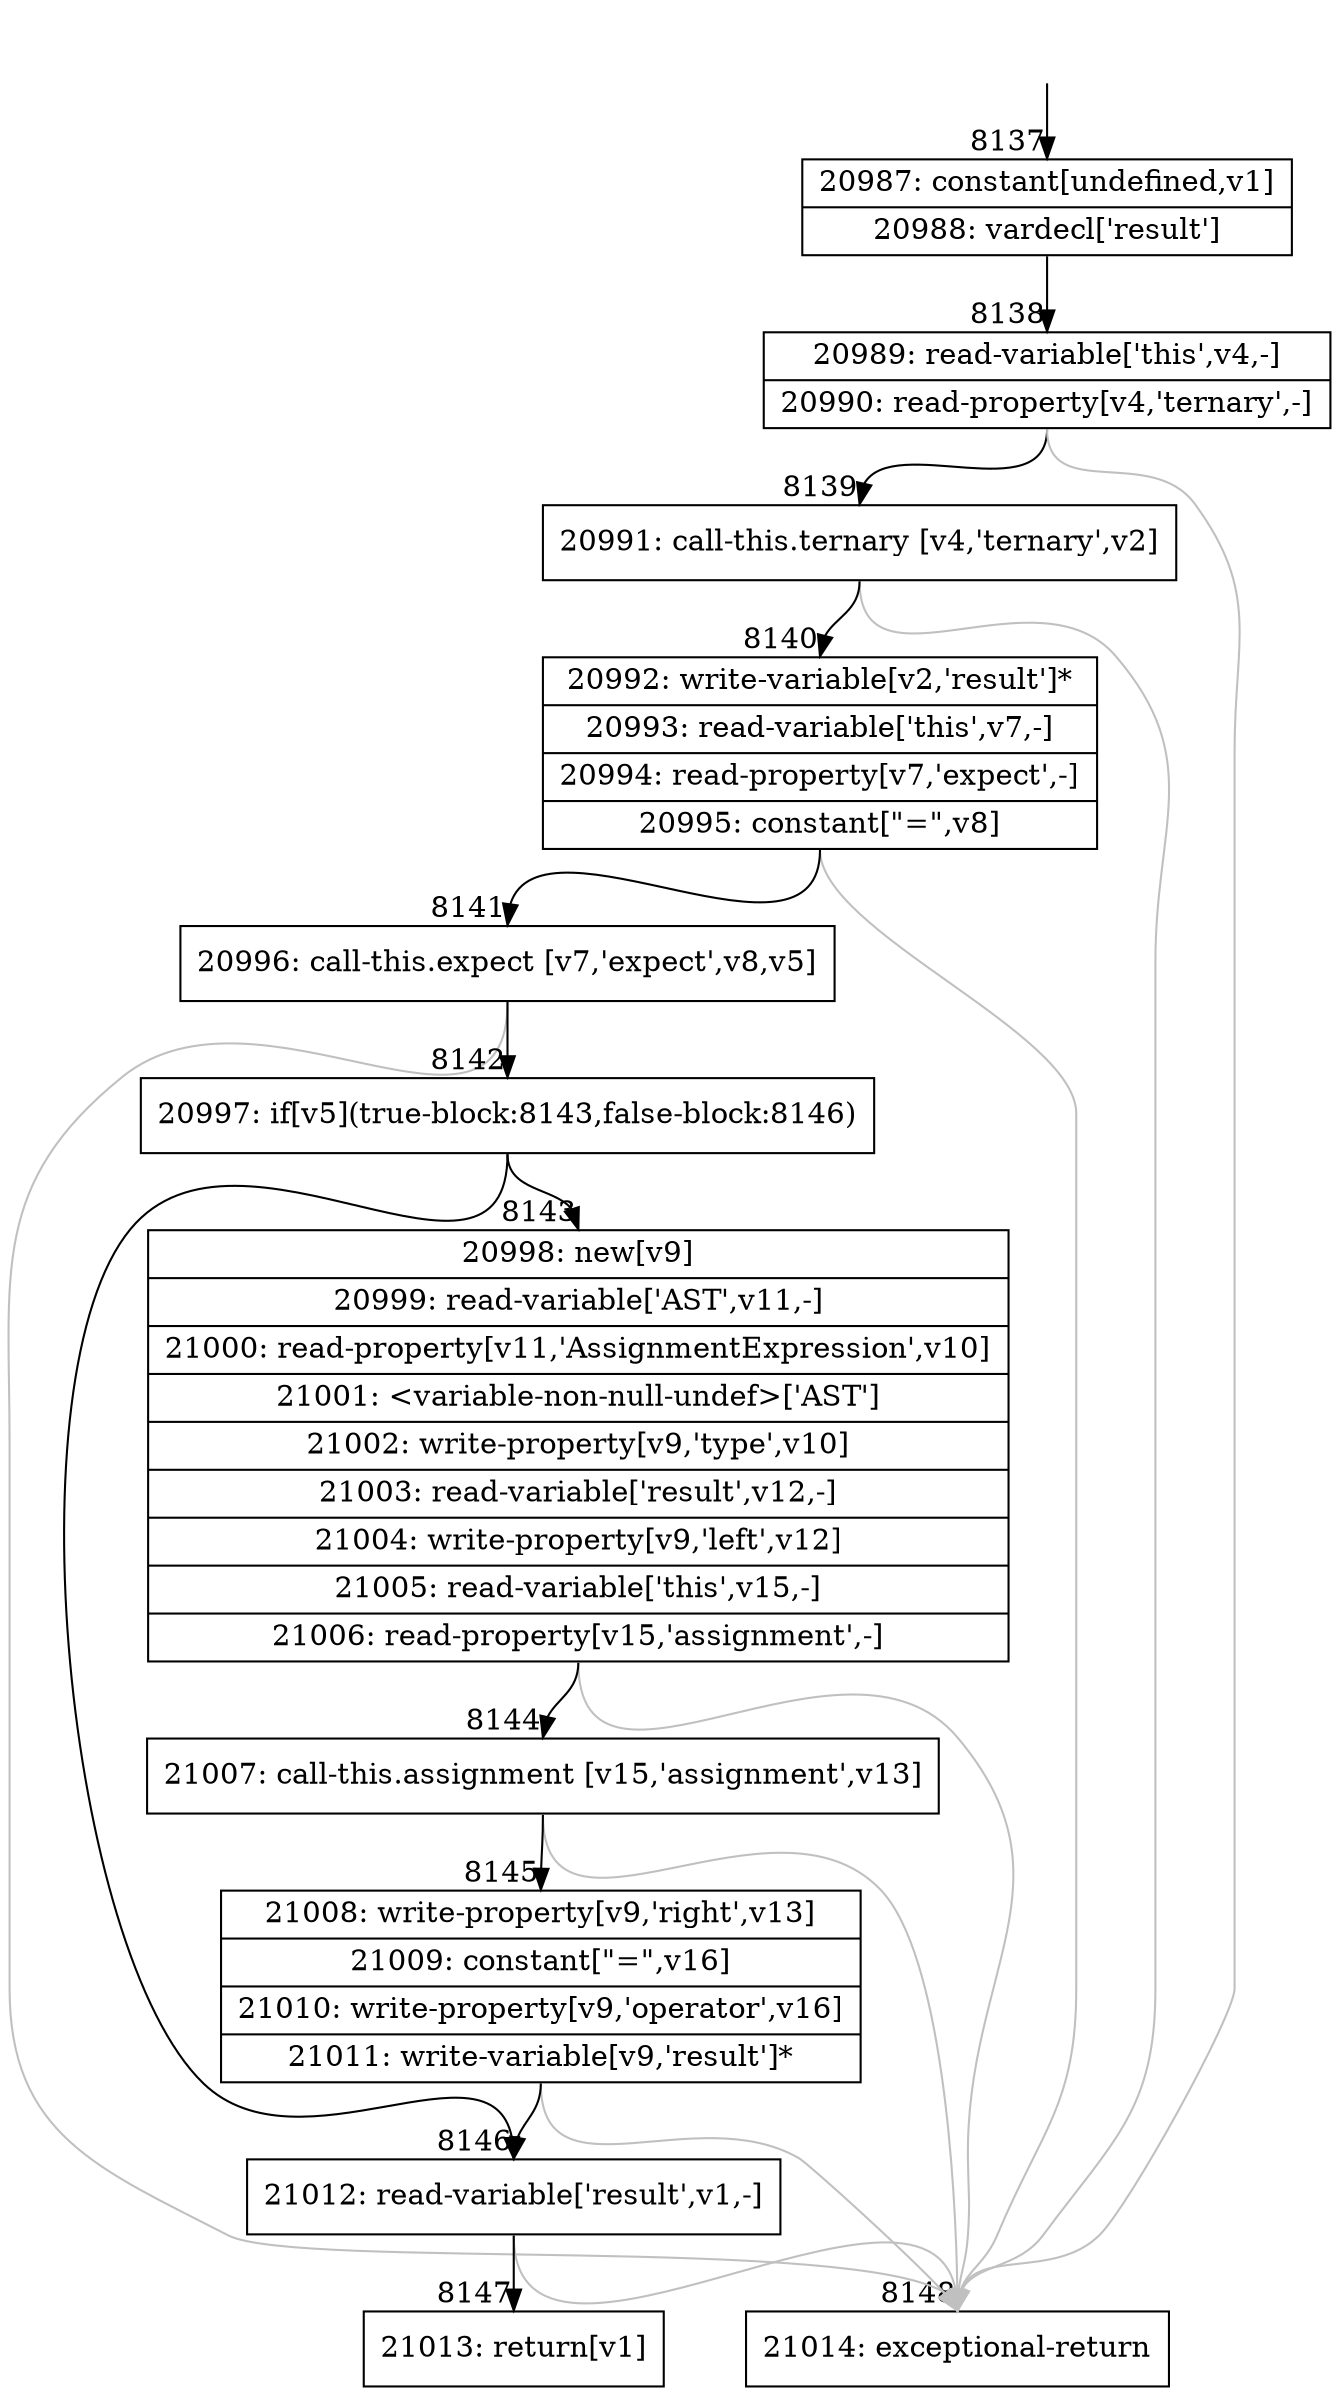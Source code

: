 digraph {
rankdir="TD"
BB_entry602[shape=none,label=""];
BB_entry602 -> BB8137 [tailport=s, headport=n, headlabel="    8137"]
BB8137 [shape=record label="{20987: constant[undefined,v1]|20988: vardecl['result']}" ] 
BB8137 -> BB8138 [tailport=s, headport=n, headlabel="      8138"]
BB8138 [shape=record label="{20989: read-variable['this',v4,-]|20990: read-property[v4,'ternary',-]}" ] 
BB8138 -> BB8139 [tailport=s, headport=n, headlabel="      8139"]
BB8138 -> BB8148 [tailport=s, headport=n, color=gray, headlabel="      8148"]
BB8139 [shape=record label="{20991: call-this.ternary [v4,'ternary',v2]}" ] 
BB8139 -> BB8140 [tailport=s, headport=n, headlabel="      8140"]
BB8139 -> BB8148 [tailport=s, headport=n, color=gray]
BB8140 [shape=record label="{20992: write-variable[v2,'result']*|20993: read-variable['this',v7,-]|20994: read-property[v7,'expect',-]|20995: constant[\"=\",v8]}" ] 
BB8140 -> BB8141 [tailport=s, headport=n, headlabel="      8141"]
BB8140 -> BB8148 [tailport=s, headport=n, color=gray]
BB8141 [shape=record label="{20996: call-this.expect [v7,'expect',v8,v5]}" ] 
BB8141 -> BB8142 [tailport=s, headport=n, headlabel="      8142"]
BB8141 -> BB8148 [tailport=s, headport=n, color=gray]
BB8142 [shape=record label="{20997: if[v5](true-block:8143,false-block:8146)}" ] 
BB8142 -> BB8143 [tailport=s, headport=n, headlabel="      8143"]
BB8142 -> BB8146 [tailport=s, headport=n, headlabel="      8146"]
BB8143 [shape=record label="{20998: new[v9]|20999: read-variable['AST',v11,-]|21000: read-property[v11,'AssignmentExpression',v10]|21001: \<variable-non-null-undef\>['AST']|21002: write-property[v9,'type',v10]|21003: read-variable['result',v12,-]|21004: write-property[v9,'left',v12]|21005: read-variable['this',v15,-]|21006: read-property[v15,'assignment',-]}" ] 
BB8143 -> BB8144 [tailport=s, headport=n, headlabel="      8144"]
BB8143 -> BB8148 [tailport=s, headport=n, color=gray]
BB8144 [shape=record label="{21007: call-this.assignment [v15,'assignment',v13]}" ] 
BB8144 -> BB8145 [tailport=s, headport=n, headlabel="      8145"]
BB8144 -> BB8148 [tailport=s, headport=n, color=gray]
BB8145 [shape=record label="{21008: write-property[v9,'right',v13]|21009: constant[\"=\",v16]|21010: write-property[v9,'operator',v16]|21011: write-variable[v9,'result']*}" ] 
BB8145 -> BB8146 [tailport=s, headport=n]
BB8145 -> BB8148 [tailport=s, headport=n, color=gray]
BB8146 [shape=record label="{21012: read-variable['result',v1,-]}" ] 
BB8146 -> BB8147 [tailport=s, headport=n, headlabel="      8147"]
BB8146 -> BB8148 [tailport=s, headport=n, color=gray]
BB8147 [shape=record label="{21013: return[v1]}" ] 
BB8148 [shape=record label="{21014: exceptional-return}" ] 
//#$~ 12692
}
